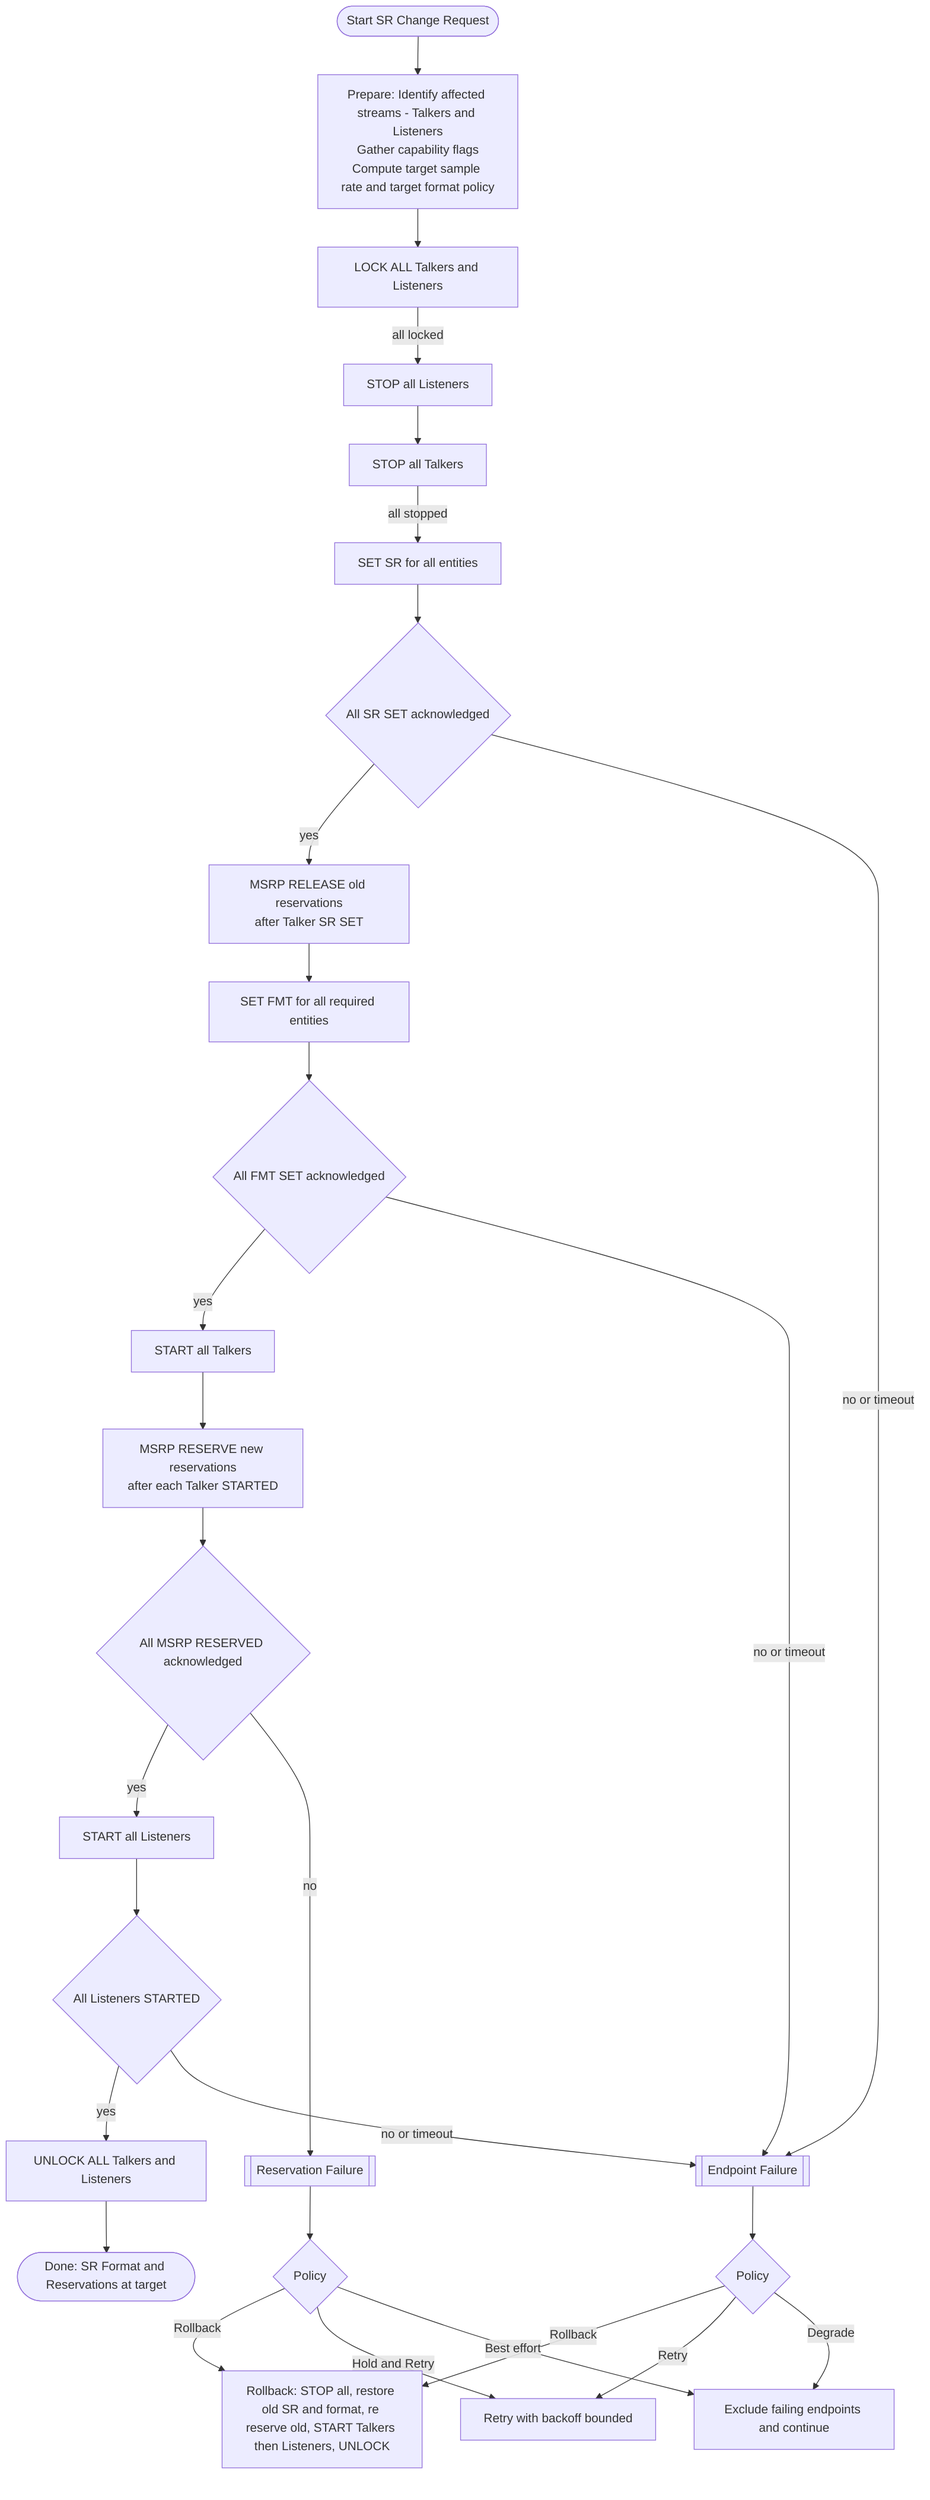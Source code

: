 flowchart TD
  A([Start SR Change Request]) --> B[Prepare: Identify affected streams - Talkers and Listeners<br>Gather capability flags<br>Compute target sample rate and target format policy]
  B --> C[LOCK ALL Talkers and Listeners]
  C -->|all locked| D[STOP all Listeners]
  D --> E[STOP all Talkers]
  E -->|all stopped| F[SET SR for all entities]

  F --> G{All SR SET acknowledged}
  G -->|yes| H[MSRP RELEASE old reservations<br>after Talker SR SET]
  G -->|no or timeout| X[Endpoint Failure]

  H --> I[SET FMT for all required entities]
  I --> J{All FMT SET acknowledged}
  J -->|yes| K[START all Talkers]
  J -->|no or timeout| X

  K --> L[MSRP RESERVE new reservations<br>after each Talker STARTED]
  L --> M{All MSRP RESERVED acknowledged}
  M -->|yes| N[START all Listeners]
  M -->|no| Y[Reservation Failure]

  N --> O{All Listeners STARTED}
  O -->|yes| P[UNLOCK ALL Talkers and Listeners]
  O -->|no or timeout| X

  P --> Q([Done: SR Format and Reservations at target])

  X[[Endpoint Failure]]
  X --> XA{Policy}
  XA -->|Rollback| R1[Rollback: STOP all, restore old SR and format, re reserve old, START Talkers then Listeners, UNLOCK]
  XA -->|Retry| R2[Retry with backoff bounded]
  XA -->|Degrade| R3[Exclude failing endpoints and continue]

  Y[[Reservation Failure]]
  Y --> YA{Policy}
  YA -->|Rollback| R1
  YA -->|Hold and Retry| R2
  YA -->|Best effort| R3